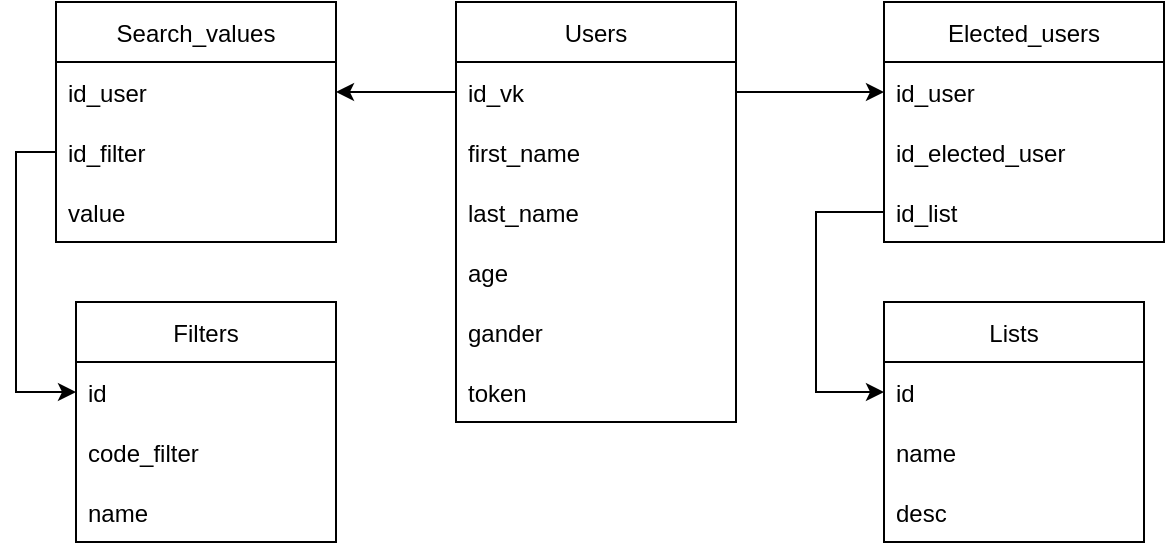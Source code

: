 <mxfile version="20.2.3" type="device"><diagram id="hhHwO6A6zmkGshu0iDVB" name="Страница 1"><mxGraphModel dx="1695" dy="553" grid="1" gridSize="10" guides="1" tooltips="1" connect="1" arrows="1" fold="1" page="1" pageScale="1" pageWidth="827" pageHeight="1169" math="0" shadow="0"><root><mxCell id="0"/><mxCell id="1" parent="0"/><mxCell id="g5e3V5rcGAYOcJk4GZCh-1" value="Users" style="swimlane;fontStyle=0;childLayout=stackLayout;horizontal=1;startSize=30;horizontalStack=0;resizeParent=1;resizeParentMax=0;resizeLast=0;collapsible=1;marginBottom=0;" parent="1" vertex="1"><mxGeometry x="60" y="40" width="140" height="210" as="geometry"/></mxCell><mxCell id="g5e3V5rcGAYOcJk4GZCh-3" value="id_vk" style="text;strokeColor=none;fillColor=none;align=left;verticalAlign=middle;spacingLeft=4;spacingRight=4;overflow=hidden;points=[[0,0.5],[1,0.5]];portConstraint=eastwest;rotatable=0;" parent="g5e3V5rcGAYOcJk4GZCh-1" vertex="1"><mxGeometry y="30" width="140" height="30" as="geometry"/></mxCell><mxCell id="g5e3V5rcGAYOcJk4GZCh-4" value="first_name" style="text;strokeColor=none;fillColor=none;align=left;verticalAlign=middle;spacingLeft=4;spacingRight=4;overflow=hidden;points=[[0,0.5],[1,0.5]];portConstraint=eastwest;rotatable=0;" parent="g5e3V5rcGAYOcJk4GZCh-1" vertex="1"><mxGeometry y="60" width="140" height="30" as="geometry"/></mxCell><mxCell id="g5e3V5rcGAYOcJk4GZCh-7" value="last_name" style="text;strokeColor=none;fillColor=none;align=left;verticalAlign=middle;spacingLeft=4;spacingRight=4;overflow=hidden;points=[[0,0.5],[1,0.5]];portConstraint=eastwest;rotatable=0;" parent="g5e3V5rcGAYOcJk4GZCh-1" vertex="1"><mxGeometry y="90" width="140" height="30" as="geometry"/></mxCell><mxCell id="g5e3V5rcGAYOcJk4GZCh-8" value="age" style="text;strokeColor=none;fillColor=none;align=left;verticalAlign=middle;spacingLeft=4;spacingRight=4;overflow=hidden;points=[[0,0.5],[1,0.5]];portConstraint=eastwest;rotatable=0;" parent="g5e3V5rcGAYOcJk4GZCh-1" vertex="1"><mxGeometry y="120" width="140" height="30" as="geometry"/></mxCell><mxCell id="g5e3V5rcGAYOcJk4GZCh-23" value="gander" style="text;strokeColor=none;fillColor=none;align=left;verticalAlign=middle;spacingLeft=4;spacingRight=4;overflow=hidden;points=[[0,0.5],[1,0.5]];portConstraint=eastwest;rotatable=0;" parent="g5e3V5rcGAYOcJk4GZCh-1" vertex="1"><mxGeometry y="150" width="140" height="30" as="geometry"/></mxCell><mxCell id="g5e3V5rcGAYOcJk4GZCh-43" value="token" style="text;strokeColor=none;fillColor=none;align=left;verticalAlign=middle;spacingLeft=4;spacingRight=4;overflow=hidden;points=[[0,0.5],[1,0.5]];portConstraint=eastwest;rotatable=0;" parent="g5e3V5rcGAYOcJk4GZCh-1" vertex="1"><mxGeometry y="180" width="140" height="30" as="geometry"/></mxCell><mxCell id="g5e3V5rcGAYOcJk4GZCh-34" value="Elected_users" style="swimlane;fontStyle=0;childLayout=stackLayout;horizontal=1;startSize=30;horizontalStack=0;resizeParent=1;resizeParentMax=0;resizeLast=0;collapsible=1;marginBottom=0;" parent="1" vertex="1"><mxGeometry x="274" y="40" width="140" height="120" as="geometry"/></mxCell><mxCell id="g5e3V5rcGAYOcJk4GZCh-36" value="id_user" style="text;strokeColor=none;fillColor=none;align=left;verticalAlign=middle;spacingLeft=4;spacingRight=4;overflow=hidden;points=[[0,0.5],[1,0.5]];portConstraint=eastwest;rotatable=0;" parent="g5e3V5rcGAYOcJk4GZCh-34" vertex="1"><mxGeometry y="30" width="140" height="30" as="geometry"/></mxCell><mxCell id="g5e3V5rcGAYOcJk4GZCh-37" value="id_elected_user" style="text;strokeColor=none;fillColor=none;align=left;verticalAlign=middle;spacingLeft=4;spacingRight=4;overflow=hidden;points=[[0,0.5],[1,0.5]];portConstraint=eastwest;rotatable=0;" parent="g5e3V5rcGAYOcJk4GZCh-34" vertex="1"><mxGeometry y="60" width="140" height="30" as="geometry"/></mxCell><mxCell id="g5e3V5rcGAYOcJk4GZCh-47" value="id_list" style="text;strokeColor=none;fillColor=none;align=left;verticalAlign=middle;spacingLeft=4;spacingRight=4;overflow=hidden;points=[[0,0.5],[1,0.5]];portConstraint=eastwest;rotatable=0;" parent="g5e3V5rcGAYOcJk4GZCh-34" vertex="1"><mxGeometry y="90" width="140" height="30" as="geometry"/></mxCell><mxCell id="g5e3V5rcGAYOcJk4GZCh-38" style="edgeStyle=orthogonalEdgeStyle;rounded=0;orthogonalLoop=1;jettySize=auto;html=1;exitX=1;exitY=0.5;exitDx=0;exitDy=0;entryX=0;entryY=0.5;entryDx=0;entryDy=0;" parent="1" source="g5e3V5rcGAYOcJk4GZCh-3" target="g5e3V5rcGAYOcJk4GZCh-36" edge="1"><mxGeometry relative="1" as="geometry"><mxPoint x="180" y="55" as="sourcePoint"/><Array as="points"><mxPoint x="230" y="85"/><mxPoint x="230" y="85"/></Array></mxGeometry></mxCell><mxCell id="g5e3V5rcGAYOcJk4GZCh-44" value="Lists" style="swimlane;fontStyle=0;childLayout=stackLayout;horizontal=1;startSize=30;horizontalStack=0;resizeParent=1;resizeParentMax=0;resizeLast=0;collapsible=1;marginBottom=0;" parent="1" vertex="1"><mxGeometry x="274" y="190" width="130" height="120" as="geometry"/></mxCell><mxCell id="g5e3V5rcGAYOcJk4GZCh-45" value="id" style="text;strokeColor=none;fillColor=none;align=left;verticalAlign=middle;spacingLeft=4;spacingRight=4;overflow=hidden;points=[[0,0.5],[1,0.5]];portConstraint=eastwest;rotatable=0;" parent="g5e3V5rcGAYOcJk4GZCh-44" vertex="1"><mxGeometry y="30" width="130" height="30" as="geometry"/></mxCell><mxCell id="g5e3V5rcGAYOcJk4GZCh-46" value="name" style="text;strokeColor=none;fillColor=none;align=left;verticalAlign=middle;spacingLeft=4;spacingRight=4;overflow=hidden;points=[[0,0.5],[1,0.5]];portConstraint=eastwest;rotatable=0;" parent="g5e3V5rcGAYOcJk4GZCh-44" vertex="1"><mxGeometry y="60" width="130" height="30" as="geometry"/></mxCell><mxCell id="qSEUASXvhBj9qGebzB6G-2" value="desc" style="text;strokeColor=none;fillColor=none;align=left;verticalAlign=middle;spacingLeft=4;spacingRight=4;overflow=hidden;points=[[0,0.5],[1,0.5]];portConstraint=eastwest;rotatable=0;" vertex="1" parent="g5e3V5rcGAYOcJk4GZCh-44"><mxGeometry y="90" width="130" height="30" as="geometry"/></mxCell><mxCell id="g5e3V5rcGAYOcJk4GZCh-48" style="edgeStyle=orthogonalEdgeStyle;rounded=0;orthogonalLoop=1;jettySize=auto;html=1;exitX=0;exitY=0.5;exitDx=0;exitDy=0;entryX=0;entryY=0.5;entryDx=0;entryDy=0;" parent="1" source="g5e3V5rcGAYOcJk4GZCh-47" target="g5e3V5rcGAYOcJk4GZCh-45" edge="1"><mxGeometry relative="1" as="geometry"><mxPoint x="260" y="470" as="targetPoint"/><Array as="points"><mxPoint x="240" y="145"/><mxPoint x="240" y="235"/></Array></mxGeometry></mxCell><mxCell id="fyH6sVp1uqfS2H0WFDz_-6" value="Filters" style="swimlane;fontStyle=0;childLayout=stackLayout;horizontal=1;startSize=30;horizontalStack=0;resizeParent=1;resizeParentMax=0;resizeLast=0;collapsible=1;marginBottom=0;" parent="1" vertex="1"><mxGeometry x="-130" y="190" width="130" height="120" as="geometry"/></mxCell><mxCell id="fyH6sVp1uqfS2H0WFDz_-7" value="id" style="text;strokeColor=none;fillColor=none;align=left;verticalAlign=middle;spacingLeft=4;spacingRight=4;overflow=hidden;points=[[0,0.5],[1,0.5]];portConstraint=eastwest;rotatable=0;" parent="fyH6sVp1uqfS2H0WFDz_-6" vertex="1"><mxGeometry y="30" width="130" height="30" as="geometry"/></mxCell><mxCell id="eM3B2J-adDDR-6-TFnYx-2" value="code_filter" style="text;strokeColor=none;fillColor=none;align=left;verticalAlign=middle;spacingLeft=4;spacingRight=4;overflow=hidden;points=[[0,0.5],[1,0.5]];portConstraint=eastwest;rotatable=0;" parent="fyH6sVp1uqfS2H0WFDz_-6" vertex="1"><mxGeometry y="60" width="130" height="30" as="geometry"/></mxCell><mxCell id="qSEUASXvhBj9qGebzB6G-1" value="name" style="text;strokeColor=none;fillColor=none;align=left;verticalAlign=middle;spacingLeft=4;spacingRight=4;overflow=hidden;points=[[0,0.5],[1,0.5]];portConstraint=eastwest;rotatable=0;" vertex="1" parent="fyH6sVp1uqfS2H0WFDz_-6"><mxGeometry y="90" width="130" height="30" as="geometry"/></mxCell><mxCell id="fyH6sVp1uqfS2H0WFDz_-9" value="Search_values" style="swimlane;fontStyle=0;childLayout=stackLayout;horizontal=1;startSize=30;horizontalStack=0;resizeParent=1;resizeParentMax=0;resizeLast=0;collapsible=1;marginBottom=0;" parent="1" vertex="1"><mxGeometry x="-140" y="40" width="140" height="120" as="geometry"/></mxCell><mxCell id="fyH6sVp1uqfS2H0WFDz_-10" value="id_user" style="text;strokeColor=none;fillColor=none;align=left;verticalAlign=middle;spacingLeft=4;spacingRight=4;overflow=hidden;points=[[0,0.5],[1,0.5]];portConstraint=eastwest;rotatable=0;" parent="fyH6sVp1uqfS2H0WFDz_-9" vertex="1"><mxGeometry y="30" width="140" height="30" as="geometry"/></mxCell><mxCell id="fyH6sVp1uqfS2H0WFDz_-12" value="id_filter" style="text;strokeColor=none;fillColor=none;align=left;verticalAlign=middle;spacingLeft=4;spacingRight=4;overflow=hidden;points=[[0,0.5],[1,0.5]];portConstraint=eastwest;rotatable=0;" parent="fyH6sVp1uqfS2H0WFDz_-9" vertex="1"><mxGeometry y="60" width="140" height="30" as="geometry"/></mxCell><mxCell id="fyH6sVp1uqfS2H0WFDz_-11" value="value" style="text;strokeColor=none;fillColor=none;align=left;verticalAlign=middle;spacingLeft=4;spacingRight=4;overflow=hidden;points=[[0,0.5],[1,0.5]];portConstraint=eastwest;rotatable=0;" parent="fyH6sVp1uqfS2H0WFDz_-9" vertex="1"><mxGeometry y="90" width="140" height="30" as="geometry"/></mxCell><mxCell id="eM3B2J-adDDR-6-TFnYx-6" style="edgeStyle=orthogonalEdgeStyle;rounded=0;orthogonalLoop=1;jettySize=auto;html=1;exitX=0;exitY=0.5;exitDx=0;exitDy=0;entryX=0;entryY=0.5;entryDx=0;entryDy=0;" parent="1" source="fyH6sVp1uqfS2H0WFDz_-12" target="fyH6sVp1uqfS2H0WFDz_-7" edge="1"><mxGeometry relative="1" as="geometry"/></mxCell><mxCell id="eM3B2J-adDDR-6-TFnYx-7" style="edgeStyle=orthogonalEdgeStyle;rounded=0;orthogonalLoop=1;jettySize=auto;html=1;exitX=0;exitY=0.5;exitDx=0;exitDy=0;entryX=1;entryY=0.5;entryDx=0;entryDy=0;" parent="1" source="g5e3V5rcGAYOcJk4GZCh-3" target="fyH6sVp1uqfS2H0WFDz_-10" edge="1"><mxGeometry relative="1" as="geometry"/></mxCell></root></mxGraphModel></diagram></mxfile>